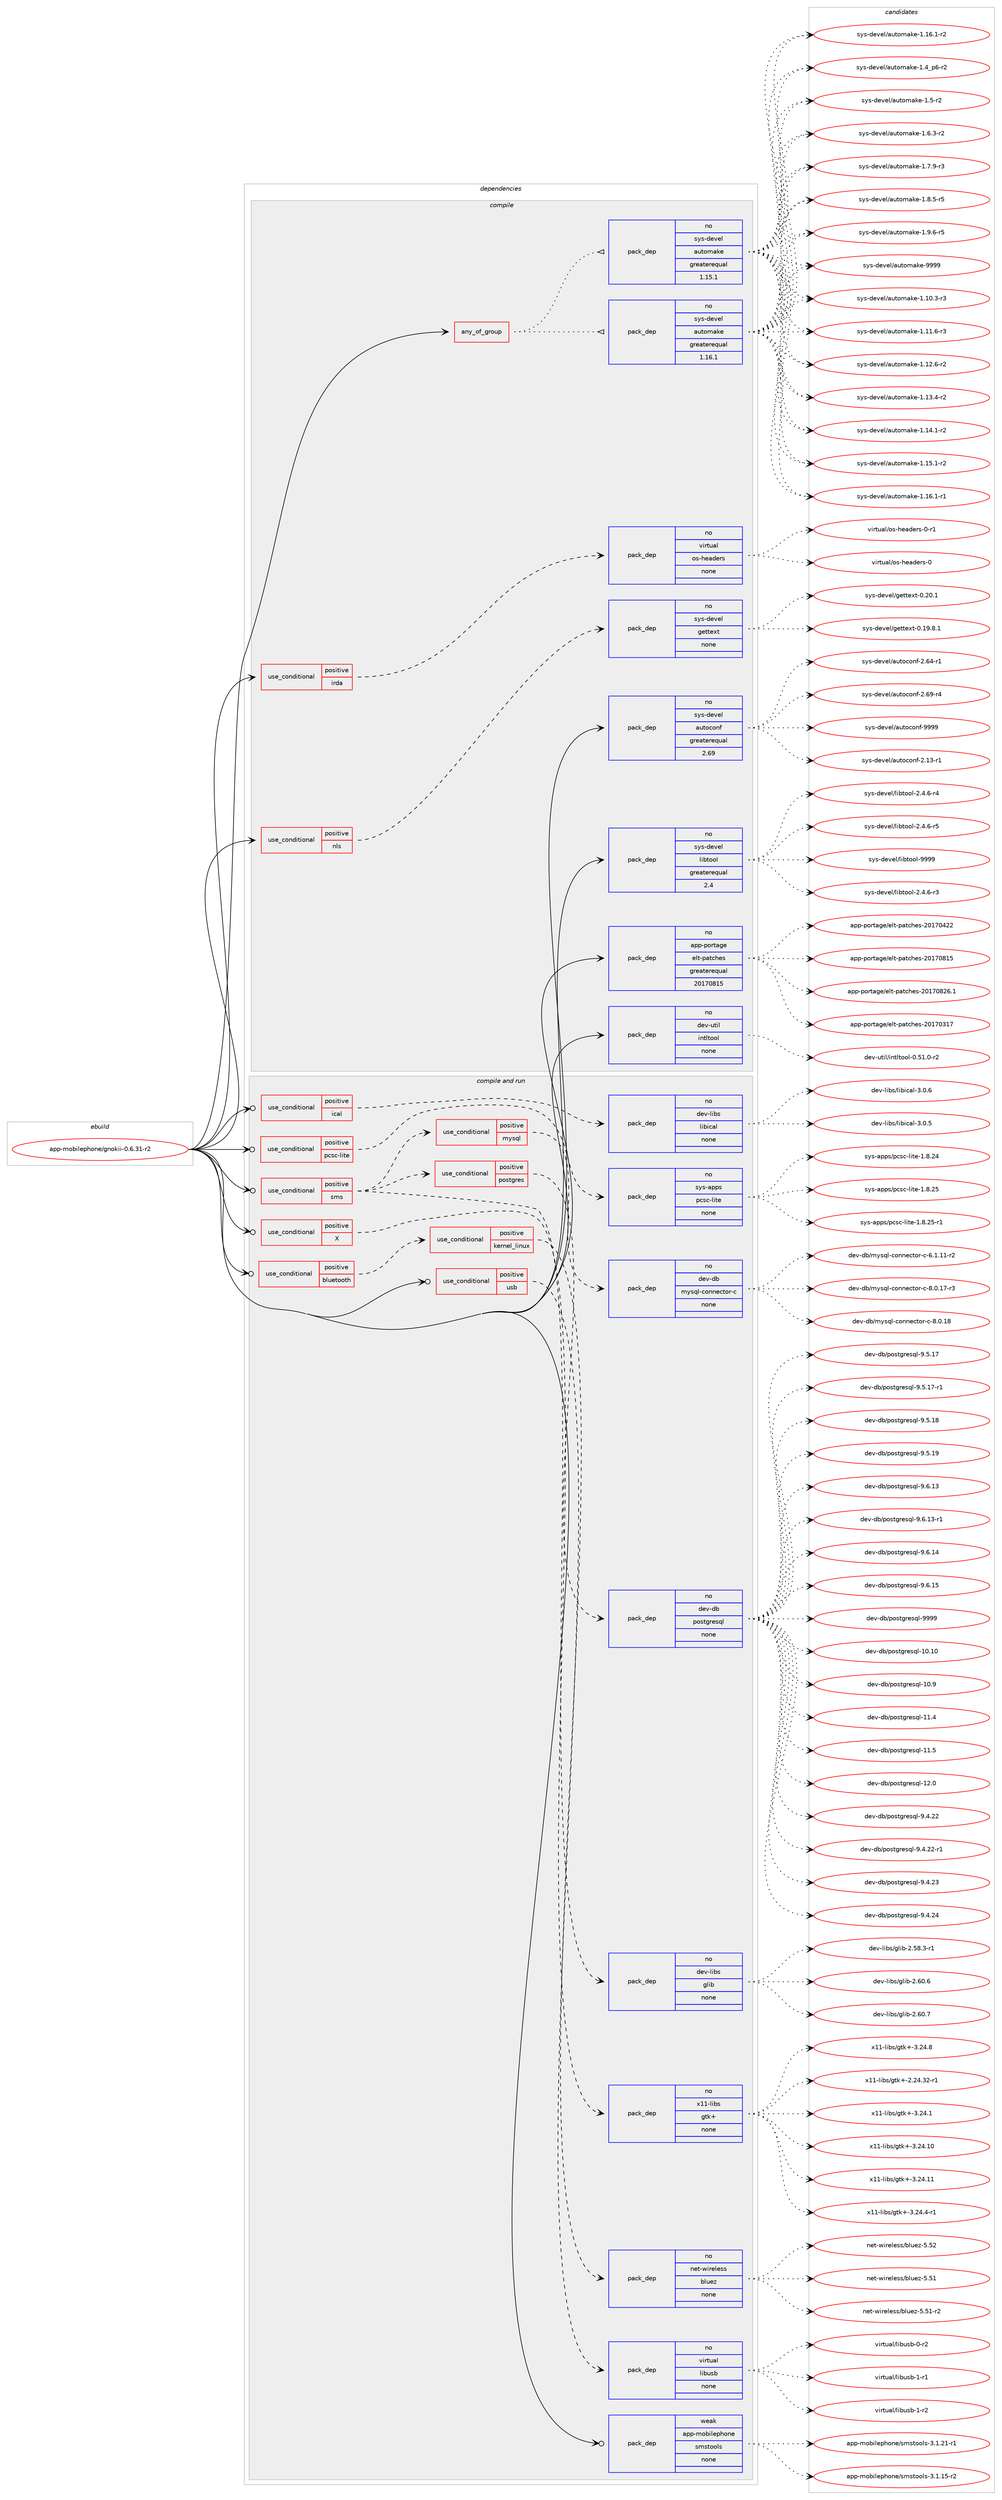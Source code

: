 digraph prolog {

# *************
# Graph options
# *************

newrank=true;
concentrate=true;
compound=true;
graph [rankdir=LR,fontname=Helvetica,fontsize=10,ranksep=1.5];#, ranksep=2.5, nodesep=0.2];
edge  [arrowhead=vee];
node  [fontname=Helvetica,fontsize=10];

# **********
# The ebuild
# **********

subgraph cluster_leftcol {
color=gray;
rank=same;
label=<<i>ebuild</i>>;
id [label="app-mobilephone/gnokii-0.6.31-r2", color=red, width=4, href="../app-mobilephone/gnokii-0.6.31-r2.svg"];
}

# ****************
# The dependencies
# ****************

subgraph cluster_midcol {
color=gray;
label=<<i>dependencies</i>>;
subgraph cluster_compile {
fillcolor="#eeeeee";
style=filled;
label=<<i>compile</i>>;
subgraph any8750 {
dependency501302 [label=<<TABLE BORDER="0" CELLBORDER="1" CELLSPACING="0" CELLPADDING="4"><TR><TD CELLPADDING="10">any_of_group</TD></TR></TABLE>>, shape=none, color=red];subgraph pack372502 {
dependency501303 [label=<<TABLE BORDER="0" CELLBORDER="1" CELLSPACING="0" CELLPADDING="4" WIDTH="220"><TR><TD ROWSPAN="6" CELLPADDING="30">pack_dep</TD></TR><TR><TD WIDTH="110">no</TD></TR><TR><TD>sys-devel</TD></TR><TR><TD>automake</TD></TR><TR><TD>greaterequal</TD></TR><TR><TD>1.16.1</TD></TR></TABLE>>, shape=none, color=blue];
}
dependency501302:e -> dependency501303:w [weight=20,style="dotted",arrowhead="oinv"];
subgraph pack372503 {
dependency501304 [label=<<TABLE BORDER="0" CELLBORDER="1" CELLSPACING="0" CELLPADDING="4" WIDTH="220"><TR><TD ROWSPAN="6" CELLPADDING="30">pack_dep</TD></TR><TR><TD WIDTH="110">no</TD></TR><TR><TD>sys-devel</TD></TR><TR><TD>automake</TD></TR><TR><TD>greaterequal</TD></TR><TR><TD>1.15.1</TD></TR></TABLE>>, shape=none, color=blue];
}
dependency501302:e -> dependency501304:w [weight=20,style="dotted",arrowhead="oinv"];
}
id:e -> dependency501302:w [weight=20,style="solid",arrowhead="vee"];
subgraph cond119734 {
dependency501305 [label=<<TABLE BORDER="0" CELLBORDER="1" CELLSPACING="0" CELLPADDING="4"><TR><TD ROWSPAN="3" CELLPADDING="10">use_conditional</TD></TR><TR><TD>positive</TD></TR><TR><TD>irda</TD></TR></TABLE>>, shape=none, color=red];
subgraph pack372504 {
dependency501306 [label=<<TABLE BORDER="0" CELLBORDER="1" CELLSPACING="0" CELLPADDING="4" WIDTH="220"><TR><TD ROWSPAN="6" CELLPADDING="30">pack_dep</TD></TR><TR><TD WIDTH="110">no</TD></TR><TR><TD>virtual</TD></TR><TR><TD>os-headers</TD></TR><TR><TD>none</TD></TR><TR><TD></TD></TR></TABLE>>, shape=none, color=blue];
}
dependency501305:e -> dependency501306:w [weight=20,style="dashed",arrowhead="vee"];
}
id:e -> dependency501305:w [weight=20,style="solid",arrowhead="vee"];
subgraph cond119735 {
dependency501307 [label=<<TABLE BORDER="0" CELLBORDER="1" CELLSPACING="0" CELLPADDING="4"><TR><TD ROWSPAN="3" CELLPADDING="10">use_conditional</TD></TR><TR><TD>positive</TD></TR><TR><TD>nls</TD></TR></TABLE>>, shape=none, color=red];
subgraph pack372505 {
dependency501308 [label=<<TABLE BORDER="0" CELLBORDER="1" CELLSPACING="0" CELLPADDING="4" WIDTH="220"><TR><TD ROWSPAN="6" CELLPADDING="30">pack_dep</TD></TR><TR><TD WIDTH="110">no</TD></TR><TR><TD>sys-devel</TD></TR><TR><TD>gettext</TD></TR><TR><TD>none</TD></TR><TR><TD></TD></TR></TABLE>>, shape=none, color=blue];
}
dependency501307:e -> dependency501308:w [weight=20,style="dashed",arrowhead="vee"];
}
id:e -> dependency501307:w [weight=20,style="solid",arrowhead="vee"];
subgraph pack372506 {
dependency501309 [label=<<TABLE BORDER="0" CELLBORDER="1" CELLSPACING="0" CELLPADDING="4" WIDTH="220"><TR><TD ROWSPAN="6" CELLPADDING="30">pack_dep</TD></TR><TR><TD WIDTH="110">no</TD></TR><TR><TD>app-portage</TD></TR><TR><TD>elt-patches</TD></TR><TR><TD>greaterequal</TD></TR><TR><TD>20170815</TD></TR></TABLE>>, shape=none, color=blue];
}
id:e -> dependency501309:w [weight=20,style="solid",arrowhead="vee"];
subgraph pack372507 {
dependency501310 [label=<<TABLE BORDER="0" CELLBORDER="1" CELLSPACING="0" CELLPADDING="4" WIDTH="220"><TR><TD ROWSPAN="6" CELLPADDING="30">pack_dep</TD></TR><TR><TD WIDTH="110">no</TD></TR><TR><TD>dev-util</TD></TR><TR><TD>intltool</TD></TR><TR><TD>none</TD></TR><TR><TD></TD></TR></TABLE>>, shape=none, color=blue];
}
id:e -> dependency501310:w [weight=20,style="solid",arrowhead="vee"];
subgraph pack372508 {
dependency501311 [label=<<TABLE BORDER="0" CELLBORDER="1" CELLSPACING="0" CELLPADDING="4" WIDTH="220"><TR><TD ROWSPAN="6" CELLPADDING="30">pack_dep</TD></TR><TR><TD WIDTH="110">no</TD></TR><TR><TD>sys-devel</TD></TR><TR><TD>autoconf</TD></TR><TR><TD>greaterequal</TD></TR><TR><TD>2.69</TD></TR></TABLE>>, shape=none, color=blue];
}
id:e -> dependency501311:w [weight=20,style="solid",arrowhead="vee"];
subgraph pack372509 {
dependency501312 [label=<<TABLE BORDER="0" CELLBORDER="1" CELLSPACING="0" CELLPADDING="4" WIDTH="220"><TR><TD ROWSPAN="6" CELLPADDING="30">pack_dep</TD></TR><TR><TD WIDTH="110">no</TD></TR><TR><TD>sys-devel</TD></TR><TR><TD>libtool</TD></TR><TR><TD>greaterequal</TD></TR><TR><TD>2.4</TD></TR></TABLE>>, shape=none, color=blue];
}
id:e -> dependency501312:w [weight=20,style="solid",arrowhead="vee"];
}
subgraph cluster_compileandrun {
fillcolor="#eeeeee";
style=filled;
label=<<i>compile and run</i>>;
subgraph cond119736 {
dependency501313 [label=<<TABLE BORDER="0" CELLBORDER="1" CELLSPACING="0" CELLPADDING="4"><TR><TD ROWSPAN="3" CELLPADDING="10">use_conditional</TD></TR><TR><TD>positive</TD></TR><TR><TD>X</TD></TR></TABLE>>, shape=none, color=red];
subgraph pack372510 {
dependency501314 [label=<<TABLE BORDER="0" CELLBORDER="1" CELLSPACING="0" CELLPADDING="4" WIDTH="220"><TR><TD ROWSPAN="6" CELLPADDING="30">pack_dep</TD></TR><TR><TD WIDTH="110">no</TD></TR><TR><TD>x11-libs</TD></TR><TR><TD>gtk+</TD></TR><TR><TD>none</TD></TR><TR><TD></TD></TR></TABLE>>, shape=none, color=blue];
}
dependency501313:e -> dependency501314:w [weight=20,style="dashed",arrowhead="vee"];
}
id:e -> dependency501313:w [weight=20,style="solid",arrowhead="odotvee"];
subgraph cond119737 {
dependency501315 [label=<<TABLE BORDER="0" CELLBORDER="1" CELLSPACING="0" CELLPADDING="4"><TR><TD ROWSPAN="3" CELLPADDING="10">use_conditional</TD></TR><TR><TD>positive</TD></TR><TR><TD>bluetooth</TD></TR></TABLE>>, shape=none, color=red];
subgraph cond119738 {
dependency501316 [label=<<TABLE BORDER="0" CELLBORDER="1" CELLSPACING="0" CELLPADDING="4"><TR><TD ROWSPAN="3" CELLPADDING="10">use_conditional</TD></TR><TR><TD>positive</TD></TR><TR><TD>kernel_linux</TD></TR></TABLE>>, shape=none, color=red];
subgraph pack372511 {
dependency501317 [label=<<TABLE BORDER="0" CELLBORDER="1" CELLSPACING="0" CELLPADDING="4" WIDTH="220"><TR><TD ROWSPAN="6" CELLPADDING="30">pack_dep</TD></TR><TR><TD WIDTH="110">no</TD></TR><TR><TD>net-wireless</TD></TR><TR><TD>bluez</TD></TR><TR><TD>none</TD></TR><TR><TD></TD></TR></TABLE>>, shape=none, color=blue];
}
dependency501316:e -> dependency501317:w [weight=20,style="dashed",arrowhead="vee"];
}
dependency501315:e -> dependency501316:w [weight=20,style="dashed",arrowhead="vee"];
}
id:e -> dependency501315:w [weight=20,style="solid",arrowhead="odotvee"];
subgraph cond119739 {
dependency501318 [label=<<TABLE BORDER="0" CELLBORDER="1" CELLSPACING="0" CELLPADDING="4"><TR><TD ROWSPAN="3" CELLPADDING="10">use_conditional</TD></TR><TR><TD>positive</TD></TR><TR><TD>ical</TD></TR></TABLE>>, shape=none, color=red];
subgraph pack372512 {
dependency501319 [label=<<TABLE BORDER="0" CELLBORDER="1" CELLSPACING="0" CELLPADDING="4" WIDTH="220"><TR><TD ROWSPAN="6" CELLPADDING="30">pack_dep</TD></TR><TR><TD WIDTH="110">no</TD></TR><TR><TD>dev-libs</TD></TR><TR><TD>libical</TD></TR><TR><TD>none</TD></TR><TR><TD></TD></TR></TABLE>>, shape=none, color=blue];
}
dependency501318:e -> dependency501319:w [weight=20,style="dashed",arrowhead="vee"];
}
id:e -> dependency501318:w [weight=20,style="solid",arrowhead="odotvee"];
subgraph cond119740 {
dependency501320 [label=<<TABLE BORDER="0" CELLBORDER="1" CELLSPACING="0" CELLPADDING="4"><TR><TD ROWSPAN="3" CELLPADDING="10">use_conditional</TD></TR><TR><TD>positive</TD></TR><TR><TD>pcsc-lite</TD></TR></TABLE>>, shape=none, color=red];
subgraph pack372513 {
dependency501321 [label=<<TABLE BORDER="0" CELLBORDER="1" CELLSPACING="0" CELLPADDING="4" WIDTH="220"><TR><TD ROWSPAN="6" CELLPADDING="30">pack_dep</TD></TR><TR><TD WIDTH="110">no</TD></TR><TR><TD>sys-apps</TD></TR><TR><TD>pcsc-lite</TD></TR><TR><TD>none</TD></TR><TR><TD></TD></TR></TABLE>>, shape=none, color=blue];
}
dependency501320:e -> dependency501321:w [weight=20,style="dashed",arrowhead="vee"];
}
id:e -> dependency501320:w [weight=20,style="solid",arrowhead="odotvee"];
subgraph cond119741 {
dependency501322 [label=<<TABLE BORDER="0" CELLBORDER="1" CELLSPACING="0" CELLPADDING="4"><TR><TD ROWSPAN="3" CELLPADDING="10">use_conditional</TD></TR><TR><TD>positive</TD></TR><TR><TD>sms</TD></TR></TABLE>>, shape=none, color=red];
subgraph pack372514 {
dependency501323 [label=<<TABLE BORDER="0" CELLBORDER="1" CELLSPACING="0" CELLPADDING="4" WIDTH="220"><TR><TD ROWSPAN="6" CELLPADDING="30">pack_dep</TD></TR><TR><TD WIDTH="110">no</TD></TR><TR><TD>dev-libs</TD></TR><TR><TD>glib</TD></TR><TR><TD>none</TD></TR><TR><TD></TD></TR></TABLE>>, shape=none, color=blue];
}
dependency501322:e -> dependency501323:w [weight=20,style="dashed",arrowhead="vee"];
subgraph cond119742 {
dependency501324 [label=<<TABLE BORDER="0" CELLBORDER="1" CELLSPACING="0" CELLPADDING="4"><TR><TD ROWSPAN="3" CELLPADDING="10">use_conditional</TD></TR><TR><TD>positive</TD></TR><TR><TD>postgres</TD></TR></TABLE>>, shape=none, color=red];
subgraph pack372515 {
dependency501325 [label=<<TABLE BORDER="0" CELLBORDER="1" CELLSPACING="0" CELLPADDING="4" WIDTH="220"><TR><TD ROWSPAN="6" CELLPADDING="30">pack_dep</TD></TR><TR><TD WIDTH="110">no</TD></TR><TR><TD>dev-db</TD></TR><TR><TD>postgresql</TD></TR><TR><TD>none</TD></TR><TR><TD></TD></TR></TABLE>>, shape=none, color=blue];
}
dependency501324:e -> dependency501325:w [weight=20,style="dashed",arrowhead="vee"];
}
dependency501322:e -> dependency501324:w [weight=20,style="dashed",arrowhead="vee"];
subgraph cond119743 {
dependency501326 [label=<<TABLE BORDER="0" CELLBORDER="1" CELLSPACING="0" CELLPADDING="4"><TR><TD ROWSPAN="3" CELLPADDING="10">use_conditional</TD></TR><TR><TD>positive</TD></TR><TR><TD>mysql</TD></TR></TABLE>>, shape=none, color=red];
subgraph pack372516 {
dependency501327 [label=<<TABLE BORDER="0" CELLBORDER="1" CELLSPACING="0" CELLPADDING="4" WIDTH="220"><TR><TD ROWSPAN="6" CELLPADDING="30">pack_dep</TD></TR><TR><TD WIDTH="110">no</TD></TR><TR><TD>dev-db</TD></TR><TR><TD>mysql-connector-c</TD></TR><TR><TD>none</TD></TR><TR><TD></TD></TR></TABLE>>, shape=none, color=blue];
}
dependency501326:e -> dependency501327:w [weight=20,style="dashed",arrowhead="vee"];
}
dependency501322:e -> dependency501326:w [weight=20,style="dashed",arrowhead="vee"];
}
id:e -> dependency501322:w [weight=20,style="solid",arrowhead="odotvee"];
subgraph cond119744 {
dependency501328 [label=<<TABLE BORDER="0" CELLBORDER="1" CELLSPACING="0" CELLPADDING="4"><TR><TD ROWSPAN="3" CELLPADDING="10">use_conditional</TD></TR><TR><TD>positive</TD></TR><TR><TD>usb</TD></TR></TABLE>>, shape=none, color=red];
subgraph pack372517 {
dependency501329 [label=<<TABLE BORDER="0" CELLBORDER="1" CELLSPACING="0" CELLPADDING="4" WIDTH="220"><TR><TD ROWSPAN="6" CELLPADDING="30">pack_dep</TD></TR><TR><TD WIDTH="110">no</TD></TR><TR><TD>virtual</TD></TR><TR><TD>libusb</TD></TR><TR><TD>none</TD></TR><TR><TD></TD></TR></TABLE>>, shape=none, color=blue];
}
dependency501328:e -> dependency501329:w [weight=20,style="dashed",arrowhead="vee"];
}
id:e -> dependency501328:w [weight=20,style="solid",arrowhead="odotvee"];
subgraph pack372518 {
dependency501330 [label=<<TABLE BORDER="0" CELLBORDER="1" CELLSPACING="0" CELLPADDING="4" WIDTH="220"><TR><TD ROWSPAN="6" CELLPADDING="30">pack_dep</TD></TR><TR><TD WIDTH="110">weak</TD></TR><TR><TD>app-mobilephone</TD></TR><TR><TD>smstools</TD></TR><TR><TD>none</TD></TR><TR><TD></TD></TR></TABLE>>, shape=none, color=blue];
}
id:e -> dependency501330:w [weight=20,style="solid",arrowhead="odotvee"];
}
subgraph cluster_run {
fillcolor="#eeeeee";
style=filled;
label=<<i>run</i>>;
}
}

# **************
# The candidates
# **************

subgraph cluster_choices {
rank=same;
color=gray;
label=<<i>candidates</i>>;

subgraph choice372502 {
color=black;
nodesep=1;
choice11512111545100101118101108479711711611110997107101454946494846514511451 [label="sys-devel/automake-1.10.3-r3", color=red, width=4,href="../sys-devel/automake-1.10.3-r3.svg"];
choice11512111545100101118101108479711711611110997107101454946494946544511451 [label="sys-devel/automake-1.11.6-r3", color=red, width=4,href="../sys-devel/automake-1.11.6-r3.svg"];
choice11512111545100101118101108479711711611110997107101454946495046544511450 [label="sys-devel/automake-1.12.6-r2", color=red, width=4,href="../sys-devel/automake-1.12.6-r2.svg"];
choice11512111545100101118101108479711711611110997107101454946495146524511450 [label="sys-devel/automake-1.13.4-r2", color=red, width=4,href="../sys-devel/automake-1.13.4-r2.svg"];
choice11512111545100101118101108479711711611110997107101454946495246494511450 [label="sys-devel/automake-1.14.1-r2", color=red, width=4,href="../sys-devel/automake-1.14.1-r2.svg"];
choice11512111545100101118101108479711711611110997107101454946495346494511450 [label="sys-devel/automake-1.15.1-r2", color=red, width=4,href="../sys-devel/automake-1.15.1-r2.svg"];
choice11512111545100101118101108479711711611110997107101454946495446494511449 [label="sys-devel/automake-1.16.1-r1", color=red, width=4,href="../sys-devel/automake-1.16.1-r1.svg"];
choice11512111545100101118101108479711711611110997107101454946495446494511450 [label="sys-devel/automake-1.16.1-r2", color=red, width=4,href="../sys-devel/automake-1.16.1-r2.svg"];
choice115121115451001011181011084797117116111109971071014549465295112544511450 [label="sys-devel/automake-1.4_p6-r2", color=red, width=4,href="../sys-devel/automake-1.4_p6-r2.svg"];
choice11512111545100101118101108479711711611110997107101454946534511450 [label="sys-devel/automake-1.5-r2", color=red, width=4,href="../sys-devel/automake-1.5-r2.svg"];
choice115121115451001011181011084797117116111109971071014549465446514511450 [label="sys-devel/automake-1.6.3-r2", color=red, width=4,href="../sys-devel/automake-1.6.3-r2.svg"];
choice115121115451001011181011084797117116111109971071014549465546574511451 [label="sys-devel/automake-1.7.9-r3", color=red, width=4,href="../sys-devel/automake-1.7.9-r3.svg"];
choice115121115451001011181011084797117116111109971071014549465646534511453 [label="sys-devel/automake-1.8.5-r5", color=red, width=4,href="../sys-devel/automake-1.8.5-r5.svg"];
choice115121115451001011181011084797117116111109971071014549465746544511453 [label="sys-devel/automake-1.9.6-r5", color=red, width=4,href="../sys-devel/automake-1.9.6-r5.svg"];
choice115121115451001011181011084797117116111109971071014557575757 [label="sys-devel/automake-9999", color=red, width=4,href="../sys-devel/automake-9999.svg"];
dependency501303:e -> choice11512111545100101118101108479711711611110997107101454946494846514511451:w [style=dotted,weight="100"];
dependency501303:e -> choice11512111545100101118101108479711711611110997107101454946494946544511451:w [style=dotted,weight="100"];
dependency501303:e -> choice11512111545100101118101108479711711611110997107101454946495046544511450:w [style=dotted,weight="100"];
dependency501303:e -> choice11512111545100101118101108479711711611110997107101454946495146524511450:w [style=dotted,weight="100"];
dependency501303:e -> choice11512111545100101118101108479711711611110997107101454946495246494511450:w [style=dotted,weight="100"];
dependency501303:e -> choice11512111545100101118101108479711711611110997107101454946495346494511450:w [style=dotted,weight="100"];
dependency501303:e -> choice11512111545100101118101108479711711611110997107101454946495446494511449:w [style=dotted,weight="100"];
dependency501303:e -> choice11512111545100101118101108479711711611110997107101454946495446494511450:w [style=dotted,weight="100"];
dependency501303:e -> choice115121115451001011181011084797117116111109971071014549465295112544511450:w [style=dotted,weight="100"];
dependency501303:e -> choice11512111545100101118101108479711711611110997107101454946534511450:w [style=dotted,weight="100"];
dependency501303:e -> choice115121115451001011181011084797117116111109971071014549465446514511450:w [style=dotted,weight="100"];
dependency501303:e -> choice115121115451001011181011084797117116111109971071014549465546574511451:w [style=dotted,weight="100"];
dependency501303:e -> choice115121115451001011181011084797117116111109971071014549465646534511453:w [style=dotted,weight="100"];
dependency501303:e -> choice115121115451001011181011084797117116111109971071014549465746544511453:w [style=dotted,weight="100"];
dependency501303:e -> choice115121115451001011181011084797117116111109971071014557575757:w [style=dotted,weight="100"];
}
subgraph choice372503 {
color=black;
nodesep=1;
choice11512111545100101118101108479711711611110997107101454946494846514511451 [label="sys-devel/automake-1.10.3-r3", color=red, width=4,href="../sys-devel/automake-1.10.3-r3.svg"];
choice11512111545100101118101108479711711611110997107101454946494946544511451 [label="sys-devel/automake-1.11.6-r3", color=red, width=4,href="../sys-devel/automake-1.11.6-r3.svg"];
choice11512111545100101118101108479711711611110997107101454946495046544511450 [label="sys-devel/automake-1.12.6-r2", color=red, width=4,href="../sys-devel/automake-1.12.6-r2.svg"];
choice11512111545100101118101108479711711611110997107101454946495146524511450 [label="sys-devel/automake-1.13.4-r2", color=red, width=4,href="../sys-devel/automake-1.13.4-r2.svg"];
choice11512111545100101118101108479711711611110997107101454946495246494511450 [label="sys-devel/automake-1.14.1-r2", color=red, width=4,href="../sys-devel/automake-1.14.1-r2.svg"];
choice11512111545100101118101108479711711611110997107101454946495346494511450 [label="sys-devel/automake-1.15.1-r2", color=red, width=4,href="../sys-devel/automake-1.15.1-r2.svg"];
choice11512111545100101118101108479711711611110997107101454946495446494511449 [label="sys-devel/automake-1.16.1-r1", color=red, width=4,href="../sys-devel/automake-1.16.1-r1.svg"];
choice11512111545100101118101108479711711611110997107101454946495446494511450 [label="sys-devel/automake-1.16.1-r2", color=red, width=4,href="../sys-devel/automake-1.16.1-r2.svg"];
choice115121115451001011181011084797117116111109971071014549465295112544511450 [label="sys-devel/automake-1.4_p6-r2", color=red, width=4,href="../sys-devel/automake-1.4_p6-r2.svg"];
choice11512111545100101118101108479711711611110997107101454946534511450 [label="sys-devel/automake-1.5-r2", color=red, width=4,href="../sys-devel/automake-1.5-r2.svg"];
choice115121115451001011181011084797117116111109971071014549465446514511450 [label="sys-devel/automake-1.6.3-r2", color=red, width=4,href="../sys-devel/automake-1.6.3-r2.svg"];
choice115121115451001011181011084797117116111109971071014549465546574511451 [label="sys-devel/automake-1.7.9-r3", color=red, width=4,href="../sys-devel/automake-1.7.9-r3.svg"];
choice115121115451001011181011084797117116111109971071014549465646534511453 [label="sys-devel/automake-1.8.5-r5", color=red, width=4,href="../sys-devel/automake-1.8.5-r5.svg"];
choice115121115451001011181011084797117116111109971071014549465746544511453 [label="sys-devel/automake-1.9.6-r5", color=red, width=4,href="../sys-devel/automake-1.9.6-r5.svg"];
choice115121115451001011181011084797117116111109971071014557575757 [label="sys-devel/automake-9999", color=red, width=4,href="../sys-devel/automake-9999.svg"];
dependency501304:e -> choice11512111545100101118101108479711711611110997107101454946494846514511451:w [style=dotted,weight="100"];
dependency501304:e -> choice11512111545100101118101108479711711611110997107101454946494946544511451:w [style=dotted,weight="100"];
dependency501304:e -> choice11512111545100101118101108479711711611110997107101454946495046544511450:w [style=dotted,weight="100"];
dependency501304:e -> choice11512111545100101118101108479711711611110997107101454946495146524511450:w [style=dotted,weight="100"];
dependency501304:e -> choice11512111545100101118101108479711711611110997107101454946495246494511450:w [style=dotted,weight="100"];
dependency501304:e -> choice11512111545100101118101108479711711611110997107101454946495346494511450:w [style=dotted,weight="100"];
dependency501304:e -> choice11512111545100101118101108479711711611110997107101454946495446494511449:w [style=dotted,weight="100"];
dependency501304:e -> choice11512111545100101118101108479711711611110997107101454946495446494511450:w [style=dotted,weight="100"];
dependency501304:e -> choice115121115451001011181011084797117116111109971071014549465295112544511450:w [style=dotted,weight="100"];
dependency501304:e -> choice11512111545100101118101108479711711611110997107101454946534511450:w [style=dotted,weight="100"];
dependency501304:e -> choice115121115451001011181011084797117116111109971071014549465446514511450:w [style=dotted,weight="100"];
dependency501304:e -> choice115121115451001011181011084797117116111109971071014549465546574511451:w [style=dotted,weight="100"];
dependency501304:e -> choice115121115451001011181011084797117116111109971071014549465646534511453:w [style=dotted,weight="100"];
dependency501304:e -> choice115121115451001011181011084797117116111109971071014549465746544511453:w [style=dotted,weight="100"];
dependency501304:e -> choice115121115451001011181011084797117116111109971071014557575757:w [style=dotted,weight="100"];
}
subgraph choice372504 {
color=black;
nodesep=1;
choice118105114116117971084711111545104101971001011141154548 [label="virtual/os-headers-0", color=red, width=4,href="../virtual/os-headers-0.svg"];
choice1181051141161179710847111115451041019710010111411545484511449 [label="virtual/os-headers-0-r1", color=red, width=4,href="../virtual/os-headers-0-r1.svg"];
dependency501306:e -> choice118105114116117971084711111545104101971001011141154548:w [style=dotted,weight="100"];
dependency501306:e -> choice1181051141161179710847111115451041019710010111411545484511449:w [style=dotted,weight="100"];
}
subgraph choice372505 {
color=black;
nodesep=1;
choice1151211154510010111810110847103101116116101120116454846495746564649 [label="sys-devel/gettext-0.19.8.1", color=red, width=4,href="../sys-devel/gettext-0.19.8.1.svg"];
choice115121115451001011181011084710310111611610112011645484650484649 [label="sys-devel/gettext-0.20.1", color=red, width=4,href="../sys-devel/gettext-0.20.1.svg"];
dependency501308:e -> choice1151211154510010111810110847103101116116101120116454846495746564649:w [style=dotted,weight="100"];
dependency501308:e -> choice115121115451001011181011084710310111611610112011645484650484649:w [style=dotted,weight="100"];
}
subgraph choice372506 {
color=black;
nodesep=1;
choice97112112451121111141169710310147101108116451129711699104101115455048495548514955 [label="app-portage/elt-patches-20170317", color=red, width=4,href="../app-portage/elt-patches-20170317.svg"];
choice97112112451121111141169710310147101108116451129711699104101115455048495548525050 [label="app-portage/elt-patches-20170422", color=red, width=4,href="../app-portage/elt-patches-20170422.svg"];
choice97112112451121111141169710310147101108116451129711699104101115455048495548564953 [label="app-portage/elt-patches-20170815", color=red, width=4,href="../app-portage/elt-patches-20170815.svg"];
choice971121124511211111411697103101471011081164511297116991041011154550484955485650544649 [label="app-portage/elt-patches-20170826.1", color=red, width=4,href="../app-portage/elt-patches-20170826.1.svg"];
dependency501309:e -> choice97112112451121111141169710310147101108116451129711699104101115455048495548514955:w [style=dotted,weight="100"];
dependency501309:e -> choice97112112451121111141169710310147101108116451129711699104101115455048495548525050:w [style=dotted,weight="100"];
dependency501309:e -> choice97112112451121111141169710310147101108116451129711699104101115455048495548564953:w [style=dotted,weight="100"];
dependency501309:e -> choice971121124511211111411697103101471011081164511297116991041011154550484955485650544649:w [style=dotted,weight="100"];
}
subgraph choice372507 {
color=black;
nodesep=1;
choice1001011184511711610510847105110116108116111111108454846534946484511450 [label="dev-util/intltool-0.51.0-r2", color=red, width=4,href="../dev-util/intltool-0.51.0-r2.svg"];
dependency501310:e -> choice1001011184511711610510847105110116108116111111108454846534946484511450:w [style=dotted,weight="100"];
}
subgraph choice372508 {
color=black;
nodesep=1;
choice1151211154510010111810110847971171161119911111010245504649514511449 [label="sys-devel/autoconf-2.13-r1", color=red, width=4,href="../sys-devel/autoconf-2.13-r1.svg"];
choice1151211154510010111810110847971171161119911111010245504654524511449 [label="sys-devel/autoconf-2.64-r1", color=red, width=4,href="../sys-devel/autoconf-2.64-r1.svg"];
choice1151211154510010111810110847971171161119911111010245504654574511452 [label="sys-devel/autoconf-2.69-r4", color=red, width=4,href="../sys-devel/autoconf-2.69-r4.svg"];
choice115121115451001011181011084797117116111991111101024557575757 [label="sys-devel/autoconf-9999", color=red, width=4,href="../sys-devel/autoconf-9999.svg"];
dependency501311:e -> choice1151211154510010111810110847971171161119911111010245504649514511449:w [style=dotted,weight="100"];
dependency501311:e -> choice1151211154510010111810110847971171161119911111010245504654524511449:w [style=dotted,weight="100"];
dependency501311:e -> choice1151211154510010111810110847971171161119911111010245504654574511452:w [style=dotted,weight="100"];
dependency501311:e -> choice115121115451001011181011084797117116111991111101024557575757:w [style=dotted,weight="100"];
}
subgraph choice372509 {
color=black;
nodesep=1;
choice1151211154510010111810110847108105981161111111084550465246544511451 [label="sys-devel/libtool-2.4.6-r3", color=red, width=4,href="../sys-devel/libtool-2.4.6-r3.svg"];
choice1151211154510010111810110847108105981161111111084550465246544511452 [label="sys-devel/libtool-2.4.6-r4", color=red, width=4,href="../sys-devel/libtool-2.4.6-r4.svg"];
choice1151211154510010111810110847108105981161111111084550465246544511453 [label="sys-devel/libtool-2.4.6-r5", color=red, width=4,href="../sys-devel/libtool-2.4.6-r5.svg"];
choice1151211154510010111810110847108105981161111111084557575757 [label="sys-devel/libtool-9999", color=red, width=4,href="../sys-devel/libtool-9999.svg"];
dependency501312:e -> choice1151211154510010111810110847108105981161111111084550465246544511451:w [style=dotted,weight="100"];
dependency501312:e -> choice1151211154510010111810110847108105981161111111084550465246544511452:w [style=dotted,weight="100"];
dependency501312:e -> choice1151211154510010111810110847108105981161111111084550465246544511453:w [style=dotted,weight="100"];
dependency501312:e -> choice1151211154510010111810110847108105981161111111084557575757:w [style=dotted,weight="100"];
}
subgraph choice372510 {
color=black;
nodesep=1;
choice12049494510810598115471031161074345504650524651504511449 [label="x11-libs/gtk+-2.24.32-r1", color=red, width=4,href="../x11-libs/gtk+-2.24.32-r1.svg"];
choice12049494510810598115471031161074345514650524649 [label="x11-libs/gtk+-3.24.1", color=red, width=4,href="../x11-libs/gtk+-3.24.1.svg"];
choice1204949451081059811547103116107434551465052464948 [label="x11-libs/gtk+-3.24.10", color=red, width=4,href="../x11-libs/gtk+-3.24.10.svg"];
choice1204949451081059811547103116107434551465052464949 [label="x11-libs/gtk+-3.24.11", color=red, width=4,href="../x11-libs/gtk+-3.24.11.svg"];
choice120494945108105981154710311610743455146505246524511449 [label="x11-libs/gtk+-3.24.4-r1", color=red, width=4,href="../x11-libs/gtk+-3.24.4-r1.svg"];
choice12049494510810598115471031161074345514650524656 [label="x11-libs/gtk+-3.24.8", color=red, width=4,href="../x11-libs/gtk+-3.24.8.svg"];
dependency501314:e -> choice12049494510810598115471031161074345504650524651504511449:w [style=dotted,weight="100"];
dependency501314:e -> choice12049494510810598115471031161074345514650524649:w [style=dotted,weight="100"];
dependency501314:e -> choice1204949451081059811547103116107434551465052464948:w [style=dotted,weight="100"];
dependency501314:e -> choice1204949451081059811547103116107434551465052464949:w [style=dotted,weight="100"];
dependency501314:e -> choice120494945108105981154710311610743455146505246524511449:w [style=dotted,weight="100"];
dependency501314:e -> choice12049494510810598115471031161074345514650524656:w [style=dotted,weight="100"];
}
subgraph choice372511 {
color=black;
nodesep=1;
choice1101011164511910511410110810111511547981081171011224553465349 [label="net-wireless/bluez-5.51", color=red, width=4,href="../net-wireless/bluez-5.51.svg"];
choice11010111645119105114101108101115115479810811710112245534653494511450 [label="net-wireless/bluez-5.51-r2", color=red, width=4,href="../net-wireless/bluez-5.51-r2.svg"];
choice1101011164511910511410110810111511547981081171011224553465350 [label="net-wireless/bluez-5.52", color=red, width=4,href="../net-wireless/bluez-5.52.svg"];
dependency501317:e -> choice1101011164511910511410110810111511547981081171011224553465349:w [style=dotted,weight="100"];
dependency501317:e -> choice11010111645119105114101108101115115479810811710112245534653494511450:w [style=dotted,weight="100"];
dependency501317:e -> choice1101011164511910511410110810111511547981081171011224553465350:w [style=dotted,weight="100"];
}
subgraph choice372512 {
color=black;
nodesep=1;
choice100101118451081059811547108105981059997108455146484653 [label="dev-libs/libical-3.0.5", color=red, width=4,href="../dev-libs/libical-3.0.5.svg"];
choice100101118451081059811547108105981059997108455146484654 [label="dev-libs/libical-3.0.6", color=red, width=4,href="../dev-libs/libical-3.0.6.svg"];
dependency501319:e -> choice100101118451081059811547108105981059997108455146484653:w [style=dotted,weight="100"];
dependency501319:e -> choice100101118451081059811547108105981059997108455146484654:w [style=dotted,weight="100"];
}
subgraph choice372513 {
color=black;
nodesep=1;
choice11512111545971121121154711299115994510810511610145494656465052 [label="sys-apps/pcsc-lite-1.8.24", color=red, width=4,href="../sys-apps/pcsc-lite-1.8.24.svg"];
choice11512111545971121121154711299115994510810511610145494656465053 [label="sys-apps/pcsc-lite-1.8.25", color=red, width=4,href="../sys-apps/pcsc-lite-1.8.25.svg"];
choice115121115459711211211547112991159945108105116101454946564650534511449 [label="sys-apps/pcsc-lite-1.8.25-r1", color=red, width=4,href="../sys-apps/pcsc-lite-1.8.25-r1.svg"];
dependency501321:e -> choice11512111545971121121154711299115994510810511610145494656465052:w [style=dotted,weight="100"];
dependency501321:e -> choice11512111545971121121154711299115994510810511610145494656465053:w [style=dotted,weight="100"];
dependency501321:e -> choice115121115459711211211547112991159945108105116101454946564650534511449:w [style=dotted,weight="100"];
}
subgraph choice372514 {
color=black;
nodesep=1;
choice10010111845108105981154710310810598455046535646514511449 [label="dev-libs/glib-2.58.3-r1", color=red, width=4,href="../dev-libs/glib-2.58.3-r1.svg"];
choice1001011184510810598115471031081059845504654484654 [label="dev-libs/glib-2.60.6", color=red, width=4,href="../dev-libs/glib-2.60.6.svg"];
choice1001011184510810598115471031081059845504654484655 [label="dev-libs/glib-2.60.7", color=red, width=4,href="../dev-libs/glib-2.60.7.svg"];
dependency501323:e -> choice10010111845108105981154710310810598455046535646514511449:w [style=dotted,weight="100"];
dependency501323:e -> choice1001011184510810598115471031081059845504654484654:w [style=dotted,weight="100"];
dependency501323:e -> choice1001011184510810598115471031081059845504654484655:w [style=dotted,weight="100"];
}
subgraph choice372515 {
color=black;
nodesep=1;
choice100101118451009847112111115116103114101115113108454948464948 [label="dev-db/postgresql-10.10", color=red, width=4,href="../dev-db/postgresql-10.10.svg"];
choice1001011184510098471121111151161031141011151131084549484657 [label="dev-db/postgresql-10.9", color=red, width=4,href="../dev-db/postgresql-10.9.svg"];
choice1001011184510098471121111151161031141011151131084549494652 [label="dev-db/postgresql-11.4", color=red, width=4,href="../dev-db/postgresql-11.4.svg"];
choice1001011184510098471121111151161031141011151131084549494653 [label="dev-db/postgresql-11.5", color=red, width=4,href="../dev-db/postgresql-11.5.svg"];
choice1001011184510098471121111151161031141011151131084549504648 [label="dev-db/postgresql-12.0", color=red, width=4,href="../dev-db/postgresql-12.0.svg"];
choice10010111845100984711211111511610311410111511310845574652465050 [label="dev-db/postgresql-9.4.22", color=red, width=4,href="../dev-db/postgresql-9.4.22.svg"];
choice100101118451009847112111115116103114101115113108455746524650504511449 [label="dev-db/postgresql-9.4.22-r1", color=red, width=4,href="../dev-db/postgresql-9.4.22-r1.svg"];
choice10010111845100984711211111511610311410111511310845574652465051 [label="dev-db/postgresql-9.4.23", color=red, width=4,href="../dev-db/postgresql-9.4.23.svg"];
choice10010111845100984711211111511610311410111511310845574652465052 [label="dev-db/postgresql-9.4.24", color=red, width=4,href="../dev-db/postgresql-9.4.24.svg"];
choice10010111845100984711211111511610311410111511310845574653464955 [label="dev-db/postgresql-9.5.17", color=red, width=4,href="../dev-db/postgresql-9.5.17.svg"];
choice100101118451009847112111115116103114101115113108455746534649554511449 [label="dev-db/postgresql-9.5.17-r1", color=red, width=4,href="../dev-db/postgresql-9.5.17-r1.svg"];
choice10010111845100984711211111511610311410111511310845574653464956 [label="dev-db/postgresql-9.5.18", color=red, width=4,href="../dev-db/postgresql-9.5.18.svg"];
choice10010111845100984711211111511610311410111511310845574653464957 [label="dev-db/postgresql-9.5.19", color=red, width=4,href="../dev-db/postgresql-9.5.19.svg"];
choice10010111845100984711211111511610311410111511310845574654464951 [label="dev-db/postgresql-9.6.13", color=red, width=4,href="../dev-db/postgresql-9.6.13.svg"];
choice100101118451009847112111115116103114101115113108455746544649514511449 [label="dev-db/postgresql-9.6.13-r1", color=red, width=4,href="../dev-db/postgresql-9.6.13-r1.svg"];
choice10010111845100984711211111511610311410111511310845574654464952 [label="dev-db/postgresql-9.6.14", color=red, width=4,href="../dev-db/postgresql-9.6.14.svg"];
choice10010111845100984711211111511610311410111511310845574654464953 [label="dev-db/postgresql-9.6.15", color=red, width=4,href="../dev-db/postgresql-9.6.15.svg"];
choice1001011184510098471121111151161031141011151131084557575757 [label="dev-db/postgresql-9999", color=red, width=4,href="../dev-db/postgresql-9999.svg"];
dependency501325:e -> choice100101118451009847112111115116103114101115113108454948464948:w [style=dotted,weight="100"];
dependency501325:e -> choice1001011184510098471121111151161031141011151131084549484657:w [style=dotted,weight="100"];
dependency501325:e -> choice1001011184510098471121111151161031141011151131084549494652:w [style=dotted,weight="100"];
dependency501325:e -> choice1001011184510098471121111151161031141011151131084549494653:w [style=dotted,weight="100"];
dependency501325:e -> choice1001011184510098471121111151161031141011151131084549504648:w [style=dotted,weight="100"];
dependency501325:e -> choice10010111845100984711211111511610311410111511310845574652465050:w [style=dotted,weight="100"];
dependency501325:e -> choice100101118451009847112111115116103114101115113108455746524650504511449:w [style=dotted,weight="100"];
dependency501325:e -> choice10010111845100984711211111511610311410111511310845574652465051:w [style=dotted,weight="100"];
dependency501325:e -> choice10010111845100984711211111511610311410111511310845574652465052:w [style=dotted,weight="100"];
dependency501325:e -> choice10010111845100984711211111511610311410111511310845574653464955:w [style=dotted,weight="100"];
dependency501325:e -> choice100101118451009847112111115116103114101115113108455746534649554511449:w [style=dotted,weight="100"];
dependency501325:e -> choice10010111845100984711211111511610311410111511310845574653464956:w [style=dotted,weight="100"];
dependency501325:e -> choice10010111845100984711211111511610311410111511310845574653464957:w [style=dotted,weight="100"];
dependency501325:e -> choice10010111845100984711211111511610311410111511310845574654464951:w [style=dotted,weight="100"];
dependency501325:e -> choice100101118451009847112111115116103114101115113108455746544649514511449:w [style=dotted,weight="100"];
dependency501325:e -> choice10010111845100984711211111511610311410111511310845574654464952:w [style=dotted,weight="100"];
dependency501325:e -> choice10010111845100984711211111511610311410111511310845574654464953:w [style=dotted,weight="100"];
dependency501325:e -> choice1001011184510098471121111151161031141011151131084557575757:w [style=dotted,weight="100"];
}
subgraph choice372516 {
color=black;
nodesep=1;
choice1001011184510098471091211151131084599111110110101991161111144599455446494649494511450 [label="dev-db/mysql-connector-c-6.1.11-r2", color=red, width=4,href="../dev-db/mysql-connector-c-6.1.11-r2.svg"];
choice1001011184510098471091211151131084599111110110101991161111144599455646484649554511451 [label="dev-db/mysql-connector-c-8.0.17-r3", color=red, width=4,href="../dev-db/mysql-connector-c-8.0.17-r3.svg"];
choice100101118451009847109121115113108459911111011010199116111114459945564648464956 [label="dev-db/mysql-connector-c-8.0.18", color=red, width=4,href="../dev-db/mysql-connector-c-8.0.18.svg"];
dependency501327:e -> choice1001011184510098471091211151131084599111110110101991161111144599455446494649494511450:w [style=dotted,weight="100"];
dependency501327:e -> choice1001011184510098471091211151131084599111110110101991161111144599455646484649554511451:w [style=dotted,weight="100"];
dependency501327:e -> choice100101118451009847109121115113108459911111011010199116111114459945564648464956:w [style=dotted,weight="100"];
}
subgraph choice372517 {
color=black;
nodesep=1;
choice1181051141161179710847108105981171159845484511450 [label="virtual/libusb-0-r2", color=red, width=4,href="../virtual/libusb-0-r2.svg"];
choice1181051141161179710847108105981171159845494511449 [label="virtual/libusb-1-r1", color=red, width=4,href="../virtual/libusb-1-r1.svg"];
choice1181051141161179710847108105981171159845494511450 [label="virtual/libusb-1-r2", color=red, width=4,href="../virtual/libusb-1-r2.svg"];
dependency501329:e -> choice1181051141161179710847108105981171159845484511450:w [style=dotted,weight="100"];
dependency501329:e -> choice1181051141161179710847108105981171159845494511449:w [style=dotted,weight="100"];
dependency501329:e -> choice1181051141161179710847108105981171159845494511450:w [style=dotted,weight="100"];
}
subgraph choice372518 {
color=black;
nodesep=1;
choice97112112451091119810510810111210411111010147115109115116111111108115455146494649534511450 [label="app-mobilephone/smstools-3.1.15-r2", color=red, width=4,href="../app-mobilephone/smstools-3.1.15-r2.svg"];
choice97112112451091119810510810111210411111010147115109115116111111108115455146494650494511449 [label="app-mobilephone/smstools-3.1.21-r1", color=red, width=4,href="../app-mobilephone/smstools-3.1.21-r1.svg"];
dependency501330:e -> choice97112112451091119810510810111210411111010147115109115116111111108115455146494649534511450:w [style=dotted,weight="100"];
dependency501330:e -> choice97112112451091119810510810111210411111010147115109115116111111108115455146494650494511449:w [style=dotted,weight="100"];
}
}

}
